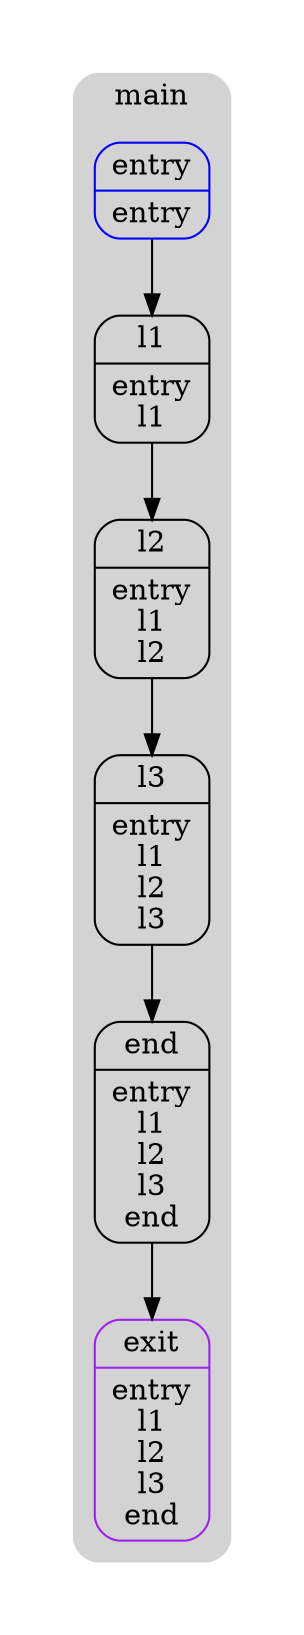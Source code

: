 digraph G {
  compound=true
  subgraph cluster_ {
    peripheries=0
    subgraph cluster_0_wrapper {
      peripheries=0
      margin=15
      subgraph cluster_0 {
        label="main"
        color=darkgray
        style=rounded
        bgcolor=lightgray
        margin=10
        cluster_0_0[label="{entry|entry}",shape=Mrecord,color=blue]
        cluster_0_1[label="{l1|entry\nl1}",shape=Mrecord,color=black]
        cluster_0_2[label="{l2|entry\nl1\nl2}",shape=Mrecord,color=black]
        cluster_0_3[label="{l3|entry\nl1\nl2\nl3}",shape=Mrecord,color=black]
        cluster_0_4[label="{end|entry\nl1\nl2\nl3\nend}",shape=Mrecord,color=black]
        cluster_0_exit[label="{exit|entry\nl1\nl2\nl3\nend}",shape=Mrecord,color=purple]
        cluster_0_0 -> cluster_0_1
        cluster_0_1 -> cluster_0_2
        cluster_0_2 -> cluster_0_3
        cluster_0_3 -> cluster_0_4
        cluster_0_4 -> cluster_0_exit [color=black]
      }
    }
  }
}
